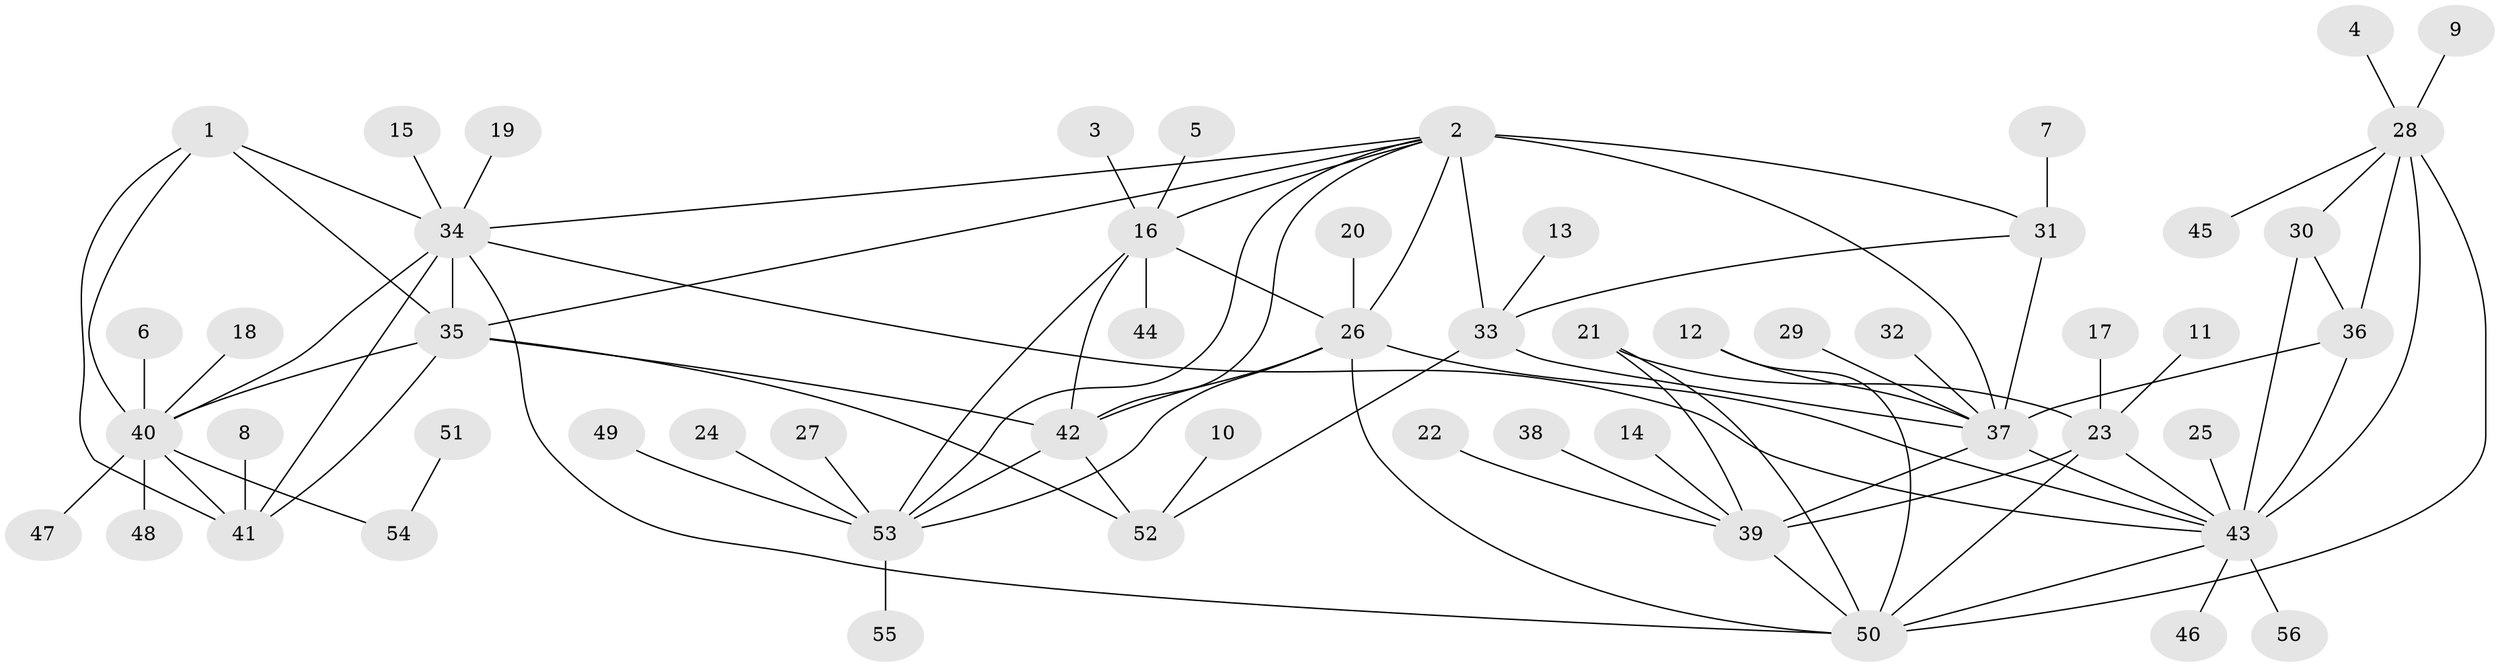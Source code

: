 // original degree distribution, {5: 0.036036036036036036, 6: 0.018018018018018018, 12: 0.009009009009009009, 7: 0.05405405405405406, 9: 0.02702702702702703, 4: 0.018018018018018018, 10: 0.018018018018018018, 8: 0.06306306306306306, 3: 0.02702702702702703, 2: 0.17117117117117117, 1: 0.5585585585585585}
// Generated by graph-tools (version 1.1) at 2025/26/03/09/25 03:26:39]
// undirected, 56 vertices, 89 edges
graph export_dot {
graph [start="1"]
  node [color=gray90,style=filled];
  1;
  2;
  3;
  4;
  5;
  6;
  7;
  8;
  9;
  10;
  11;
  12;
  13;
  14;
  15;
  16;
  17;
  18;
  19;
  20;
  21;
  22;
  23;
  24;
  25;
  26;
  27;
  28;
  29;
  30;
  31;
  32;
  33;
  34;
  35;
  36;
  37;
  38;
  39;
  40;
  41;
  42;
  43;
  44;
  45;
  46;
  47;
  48;
  49;
  50;
  51;
  52;
  53;
  54;
  55;
  56;
  1 -- 34 [weight=1.0];
  1 -- 35 [weight=1.0];
  1 -- 40 [weight=1.0];
  1 -- 41 [weight=1.0];
  2 -- 16 [weight=1.0];
  2 -- 26 [weight=1.0];
  2 -- 31 [weight=2.0];
  2 -- 33 [weight=2.0];
  2 -- 34 [weight=1.0];
  2 -- 35 [weight=1.0];
  2 -- 37 [weight=2.0];
  2 -- 42 [weight=1.0];
  2 -- 53 [weight=1.0];
  3 -- 16 [weight=1.0];
  4 -- 28 [weight=1.0];
  5 -- 16 [weight=1.0];
  6 -- 40 [weight=1.0];
  7 -- 31 [weight=1.0];
  8 -- 41 [weight=1.0];
  9 -- 28 [weight=1.0];
  10 -- 52 [weight=1.0];
  11 -- 23 [weight=1.0];
  12 -- 37 [weight=1.0];
  12 -- 50 [weight=1.0];
  13 -- 33 [weight=1.0];
  14 -- 39 [weight=1.0];
  15 -- 34 [weight=1.0];
  16 -- 26 [weight=1.0];
  16 -- 42 [weight=1.0];
  16 -- 44 [weight=1.0];
  16 -- 53 [weight=1.0];
  17 -- 23 [weight=1.0];
  18 -- 40 [weight=1.0];
  19 -- 34 [weight=1.0];
  20 -- 26 [weight=1.0];
  21 -- 23 [weight=1.0];
  21 -- 39 [weight=1.0];
  21 -- 50 [weight=2.0];
  22 -- 39 [weight=1.0];
  23 -- 39 [weight=1.0];
  23 -- 43 [weight=1.0];
  23 -- 50 [weight=2.0];
  24 -- 53 [weight=1.0];
  25 -- 43 [weight=1.0];
  26 -- 42 [weight=1.0];
  26 -- 43 [weight=1.0];
  26 -- 50 [weight=1.0];
  26 -- 53 [weight=1.0];
  27 -- 53 [weight=1.0];
  28 -- 30 [weight=1.0];
  28 -- 36 [weight=1.0];
  28 -- 43 [weight=2.0];
  28 -- 45 [weight=1.0];
  28 -- 50 [weight=1.0];
  29 -- 37 [weight=1.0];
  30 -- 36 [weight=1.0];
  30 -- 43 [weight=2.0];
  31 -- 33 [weight=1.0];
  31 -- 37 [weight=1.0];
  32 -- 37 [weight=1.0];
  33 -- 37 [weight=1.0];
  33 -- 52 [weight=1.0];
  34 -- 35 [weight=1.0];
  34 -- 40 [weight=1.0];
  34 -- 41 [weight=1.0];
  34 -- 43 [weight=1.0];
  34 -- 50 [weight=1.0];
  35 -- 40 [weight=1.0];
  35 -- 41 [weight=1.0];
  35 -- 42 [weight=1.0];
  35 -- 52 [weight=1.0];
  36 -- 37 [weight=1.0];
  36 -- 43 [weight=2.0];
  37 -- 39 [weight=1.0];
  37 -- 43 [weight=1.0];
  38 -- 39 [weight=1.0];
  39 -- 50 [weight=2.0];
  40 -- 41 [weight=1.0];
  40 -- 47 [weight=1.0];
  40 -- 48 [weight=1.0];
  40 -- 54 [weight=1.0];
  42 -- 52 [weight=1.0];
  42 -- 53 [weight=1.0];
  43 -- 46 [weight=1.0];
  43 -- 50 [weight=1.0];
  43 -- 56 [weight=1.0];
  49 -- 53 [weight=1.0];
  51 -- 54 [weight=1.0];
  53 -- 55 [weight=1.0];
}

